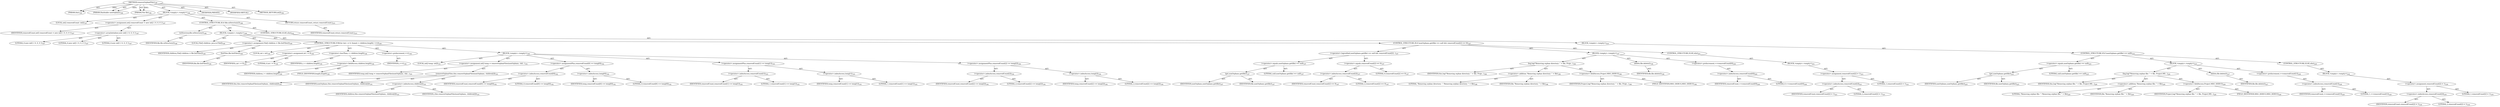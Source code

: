 digraph "removeOrphanFiles" {  
"111669149700" [label = <(METHOD,removeOrphanFiles)<SUB>186</SUB>> ]
"115964116996" [label = <(PARAM,this)<SUB>186</SUB>> ]
"115964117003" [label = <(PARAM,Hashtable nonOrphans)<SUB>186</SUB>> ]
"115964117004" [label = <(PARAM,File file)<SUB>186</SUB>> ]
"25769803784" [label = <(BLOCK,&lt;empty&gt;,&lt;empty&gt;)<SUB>186</SUB>> ]
"94489280519" [label = <(LOCAL,int[] removedCount: int[])<SUB>187</SUB>> ]
"30064771153" [label = <(&lt;operator&gt;.assignment,int[] removedCount = new int[] { 0, 0, 0 })<SUB>187</SUB>> ]
"68719476809" [label = <(IDENTIFIER,removedCount,int[] removedCount = new int[] { 0, 0, 0 })<SUB>187</SUB>> ]
"30064771154" [label = <(&lt;operator&gt;.arrayInitializer,new int[] { 0, 0, 0 })<SUB>187</SUB>> ]
"90194313245" [label = <(LITERAL,0,new int[] { 0, 0, 0 })<SUB>187</SUB>> ]
"90194313246" [label = <(LITERAL,0,new int[] { 0, 0, 0 })<SUB>187</SUB>> ]
"90194313247" [label = <(LITERAL,0,new int[] { 0, 0, 0 })<SUB>187</SUB>> ]
"47244640260" [label = <(CONTROL_STRUCTURE,IF,if (file.isDirectory()))<SUB>188</SUB>> ]
"30064771155" [label = <(isDirectory,file.isDirectory())<SUB>188</SUB>> ]
"68719476810" [label = <(IDENTIFIER,file,file.isDirectory())<SUB>188</SUB>> ]
"25769803785" [label = <(BLOCK,&lt;empty&gt;,&lt;empty&gt;)<SUB>188</SUB>> ]
"94489280520" [label = <(LOCAL,File[] children: java.io.File[])<SUB>189</SUB>> ]
"30064771156" [label = <(&lt;operator&gt;.assignment,File[] children = file.listFiles())<SUB>189</SUB>> ]
"68719476811" [label = <(IDENTIFIER,children,File[] children = file.listFiles())<SUB>189</SUB>> ]
"30064771157" [label = <(listFiles,file.listFiles())<SUB>189</SUB>> ]
"68719476812" [label = <(IDENTIFIER,file,file.listFiles())<SUB>189</SUB>> ]
"47244640261" [label = <(CONTROL_STRUCTURE,FOR,for (int i = 0; Some(i &lt; children.length); ++i))<SUB>190</SUB>> ]
"94489280521" [label = <(LOCAL,int i: int)<SUB>190</SUB>> ]
"30064771158" [label = <(&lt;operator&gt;.assignment,int i = 0)<SUB>190</SUB>> ]
"68719476813" [label = <(IDENTIFIER,i,int i = 0)<SUB>190</SUB>> ]
"90194313248" [label = <(LITERAL,0,int i = 0)<SUB>190</SUB>> ]
"30064771159" [label = <(&lt;operator&gt;.lessThan,i &lt; children.length)<SUB>190</SUB>> ]
"68719476814" [label = <(IDENTIFIER,i,i &lt; children.length)<SUB>190</SUB>> ]
"30064771160" [label = <(&lt;operator&gt;.fieldAccess,children.length)<SUB>190</SUB>> ]
"68719476815" [label = <(IDENTIFIER,children,i &lt; children.length)<SUB>190</SUB>> ]
"55834574867" [label = <(FIELD_IDENTIFIER,length,length)<SUB>190</SUB>> ]
"30064771161" [label = <(&lt;operator&gt;.preIncrement,++i)<SUB>190</SUB>> ]
"68719476816" [label = <(IDENTIFIER,i,++i)<SUB>190</SUB>> ]
"25769803786" [label = <(BLOCK,&lt;empty&gt;,&lt;empty&gt;)<SUB>190</SUB>> ]
"94489280522" [label = <(LOCAL,int[] temp: int[])<SUB>191</SUB>> ]
"30064771162" [label = <(&lt;operator&gt;.assignment,int[] temp = removeOrphanFiles(nonOrphans, chil...)<SUB>191</SUB>> ]
"68719476817" [label = <(IDENTIFIER,temp,int[] temp = removeOrphanFiles(nonOrphans, chil...)<SUB>191</SUB>> ]
"30064771163" [label = <(removeOrphanFiles,this.removeOrphanFiles(nonOrphans, children[i]))<SUB>191</SUB>> ]
"68719476751" [label = <(IDENTIFIER,this,this.removeOrphanFiles(nonOrphans, children[i]))<SUB>191</SUB>> ]
"68719476818" [label = <(IDENTIFIER,nonOrphans,this.removeOrphanFiles(nonOrphans, children[i]))<SUB>191</SUB>> ]
"30064771164" [label = <(&lt;operator&gt;.indexAccess,children[i])<SUB>191</SUB>> ]
"68719476819" [label = <(IDENTIFIER,children,this.removeOrphanFiles(nonOrphans, children[i]))<SUB>191</SUB>> ]
"68719476820" [label = <(IDENTIFIER,i,this.removeOrphanFiles(nonOrphans, children[i]))<SUB>191</SUB>> ]
"30064771165" [label = <(&lt;operator&gt;.assignmentPlus,removedCount[0] += temp[0])<SUB>192</SUB>> ]
"30064771166" [label = <(&lt;operator&gt;.indexAccess,removedCount[0])<SUB>192</SUB>> ]
"68719476821" [label = <(IDENTIFIER,removedCount,removedCount[0] += temp[0])<SUB>192</SUB>> ]
"90194313249" [label = <(LITERAL,0,removedCount[0] += temp[0])<SUB>192</SUB>> ]
"30064771167" [label = <(&lt;operator&gt;.indexAccess,temp[0])<SUB>192</SUB>> ]
"68719476822" [label = <(IDENTIFIER,temp,removedCount[0] += temp[0])<SUB>192</SUB>> ]
"90194313250" [label = <(LITERAL,0,removedCount[0] += temp[0])<SUB>192</SUB>> ]
"30064771168" [label = <(&lt;operator&gt;.assignmentPlus,removedCount[1] += temp[1])<SUB>193</SUB>> ]
"30064771169" [label = <(&lt;operator&gt;.indexAccess,removedCount[1])<SUB>193</SUB>> ]
"68719476823" [label = <(IDENTIFIER,removedCount,removedCount[1] += temp[1])<SUB>193</SUB>> ]
"90194313251" [label = <(LITERAL,1,removedCount[1] += temp[1])<SUB>193</SUB>> ]
"30064771170" [label = <(&lt;operator&gt;.indexAccess,temp[1])<SUB>193</SUB>> ]
"68719476824" [label = <(IDENTIFIER,temp,removedCount[1] += temp[1])<SUB>193</SUB>> ]
"90194313252" [label = <(LITERAL,1,removedCount[1] += temp[1])<SUB>193</SUB>> ]
"30064771171" [label = <(&lt;operator&gt;.assignmentPlus,removedCount[2] += temp[2])<SUB>194</SUB>> ]
"30064771172" [label = <(&lt;operator&gt;.indexAccess,removedCount[2])<SUB>194</SUB>> ]
"68719476825" [label = <(IDENTIFIER,removedCount,removedCount[2] += temp[2])<SUB>194</SUB>> ]
"90194313253" [label = <(LITERAL,2,removedCount[2] += temp[2])<SUB>194</SUB>> ]
"30064771173" [label = <(&lt;operator&gt;.indexAccess,temp[2])<SUB>194</SUB>> ]
"68719476826" [label = <(IDENTIFIER,temp,removedCount[2] += temp[2])<SUB>194</SUB>> ]
"90194313254" [label = <(LITERAL,2,removedCount[2] += temp[2])<SUB>194</SUB>> ]
"47244640262" [label = <(CONTROL_STRUCTURE,IF,if (nonOrphans.get(file) == null &amp;&amp; removedCount[2] == 0))<SUB>197</SUB>> ]
"30064771174" [label = <(&lt;operator&gt;.logicalAnd,nonOrphans.get(file) == null &amp;&amp; removedCount[2]...)<SUB>197</SUB>> ]
"30064771175" [label = <(&lt;operator&gt;.equals,nonOrphans.get(file) == null)<SUB>197</SUB>> ]
"30064771176" [label = <(get,nonOrphans.get(file))<SUB>197</SUB>> ]
"68719476827" [label = <(IDENTIFIER,nonOrphans,nonOrphans.get(file))<SUB>197</SUB>> ]
"68719476828" [label = <(IDENTIFIER,file,nonOrphans.get(file))<SUB>197</SUB>> ]
"90194313255" [label = <(LITERAL,null,nonOrphans.get(file) == null)<SUB>197</SUB>> ]
"30064771177" [label = <(&lt;operator&gt;.equals,removedCount[2] == 0)<SUB>197</SUB>> ]
"30064771178" [label = <(&lt;operator&gt;.indexAccess,removedCount[2])<SUB>197</SUB>> ]
"68719476829" [label = <(IDENTIFIER,removedCount,removedCount[2] == 0)<SUB>197</SUB>> ]
"90194313256" [label = <(LITERAL,2,removedCount[2] == 0)<SUB>197</SUB>> ]
"90194313257" [label = <(LITERAL,0,removedCount[2] == 0)<SUB>197</SUB>> ]
"25769803787" [label = <(BLOCK,&lt;empty&gt;,&lt;empty&gt;)<SUB>197</SUB>> ]
"30064771179" [label = <(log,log(&quot;Removing orphan directory: &quot; + file, Proje...)<SUB>198</SUB>> ]
"68719476752" [label = <(IDENTIFIER,this,log(&quot;Removing orphan directory: &quot; + file, Proje...)<SUB>198</SUB>> ]
"30064771180" [label = <(&lt;operator&gt;.addition,&quot;Removing orphan directory: &quot; + file)<SUB>198</SUB>> ]
"90194313258" [label = <(LITERAL,&quot;Removing orphan directory: &quot;,&quot;Removing orphan directory: &quot; + file)<SUB>198</SUB>> ]
"68719476830" [label = <(IDENTIFIER,file,&quot;Removing orphan directory: &quot; + file)<SUB>198</SUB>> ]
"30064771181" [label = <(&lt;operator&gt;.fieldAccess,Project.MSG_DEBUG)<SUB>198</SUB>> ]
"68719476831" [label = <(IDENTIFIER,Project,log(&quot;Removing orphan directory: &quot; + file, Proje...)<SUB>198</SUB>> ]
"55834574868" [label = <(FIELD_IDENTIFIER,MSG_DEBUG,MSG_DEBUG)<SUB>198</SUB>> ]
"30064771182" [label = <(delete,file.delete())<SUB>199</SUB>> ]
"68719476832" [label = <(IDENTIFIER,file,file.delete())<SUB>199</SUB>> ]
"30064771183" [label = <(&lt;operator&gt;.preIncrement,++removedCount[0])<SUB>200</SUB>> ]
"30064771184" [label = <(&lt;operator&gt;.indexAccess,removedCount[0])<SUB>200</SUB>> ]
"68719476833" [label = <(IDENTIFIER,removedCount,++removedCount[0])<SUB>200</SUB>> ]
"90194313259" [label = <(LITERAL,0,++removedCount[0])<SUB>200</SUB>> ]
"47244640263" [label = <(CONTROL_STRUCTURE,ELSE,else)<SUB>201</SUB>> ]
"25769803788" [label = <(BLOCK,&lt;empty&gt;,&lt;empty&gt;)<SUB>201</SUB>> ]
"30064771185" [label = <(&lt;operator&gt;.assignment,removedCount[2] = 1)<SUB>221</SUB>> ]
"30064771186" [label = <(&lt;operator&gt;.indexAccess,removedCount[2])<SUB>221</SUB>> ]
"68719476834" [label = <(IDENTIFIER,removedCount,removedCount[2] = 1)<SUB>221</SUB>> ]
"90194313260" [label = <(LITERAL,2,removedCount[2] = 1)<SUB>221</SUB>> ]
"90194313261" [label = <(LITERAL,1,removedCount[2] = 1)<SUB>221</SUB>> ]
"47244640264" [label = <(CONTROL_STRUCTURE,ELSE,else)<SUB>224</SUB>> ]
"25769803789" [label = <(BLOCK,&lt;empty&gt;,&lt;empty&gt;)<SUB>224</SUB>> ]
"47244640265" [label = <(CONTROL_STRUCTURE,IF,if (nonOrphans.get(file) == null))<SUB>225</SUB>> ]
"30064771187" [label = <(&lt;operator&gt;.equals,nonOrphans.get(file) == null)<SUB>225</SUB>> ]
"30064771188" [label = <(get,nonOrphans.get(file))<SUB>225</SUB>> ]
"68719476835" [label = <(IDENTIFIER,nonOrphans,nonOrphans.get(file))<SUB>225</SUB>> ]
"68719476836" [label = <(IDENTIFIER,file,nonOrphans.get(file))<SUB>225</SUB>> ]
"90194313262" [label = <(LITERAL,null,nonOrphans.get(file) == null)<SUB>225</SUB>> ]
"25769803790" [label = <(BLOCK,&lt;empty&gt;,&lt;empty&gt;)<SUB>225</SUB>> ]
"30064771189" [label = <(log,log(&quot;Removing orphan file: &quot; + file, Project.MS...)<SUB>226</SUB>> ]
"68719476753" [label = <(IDENTIFIER,this,log(&quot;Removing orphan file: &quot; + file, Project.MS...)<SUB>226</SUB>> ]
"30064771190" [label = <(&lt;operator&gt;.addition,&quot;Removing orphan file: &quot; + file)<SUB>226</SUB>> ]
"90194313263" [label = <(LITERAL,&quot;Removing orphan file: &quot;,&quot;Removing orphan file: &quot; + file)<SUB>226</SUB>> ]
"68719476837" [label = <(IDENTIFIER,file,&quot;Removing orphan file: &quot; + file)<SUB>226</SUB>> ]
"30064771191" [label = <(&lt;operator&gt;.fieldAccess,Project.MSG_DEBUG)<SUB>226</SUB>> ]
"68719476838" [label = <(IDENTIFIER,Project,log(&quot;Removing orphan file: &quot; + file, Project.MS...)<SUB>226</SUB>> ]
"55834574869" [label = <(FIELD_IDENTIFIER,MSG_DEBUG,MSG_DEBUG)<SUB>226</SUB>> ]
"30064771192" [label = <(delete,file.delete())<SUB>227</SUB>> ]
"68719476839" [label = <(IDENTIFIER,file,file.delete())<SUB>227</SUB>> ]
"30064771193" [label = <(&lt;operator&gt;.preIncrement,++removedCount[1])<SUB>228</SUB>> ]
"30064771194" [label = <(&lt;operator&gt;.indexAccess,removedCount[1])<SUB>228</SUB>> ]
"68719476840" [label = <(IDENTIFIER,removedCount,++removedCount[1])<SUB>228</SUB>> ]
"90194313264" [label = <(LITERAL,1,++removedCount[1])<SUB>228</SUB>> ]
"47244640266" [label = <(CONTROL_STRUCTURE,ELSE,else)<SUB>229</SUB>> ]
"25769803791" [label = <(BLOCK,&lt;empty&gt;,&lt;empty&gt;)<SUB>229</SUB>> ]
"30064771195" [label = <(&lt;operator&gt;.assignment,removedCount[2] = 1)<SUB>230</SUB>> ]
"30064771196" [label = <(&lt;operator&gt;.indexAccess,removedCount[2])<SUB>230</SUB>> ]
"68719476841" [label = <(IDENTIFIER,removedCount,removedCount[2] = 1)<SUB>230</SUB>> ]
"90194313265" [label = <(LITERAL,2,removedCount[2] = 1)<SUB>230</SUB>> ]
"90194313266" [label = <(LITERAL,1,removedCount[2] = 1)<SUB>230</SUB>> ]
"146028888065" [label = <(RETURN,return removedCount;,return removedCount;)<SUB>233</SUB>> ]
"68719476842" [label = <(IDENTIFIER,removedCount,return removedCount;)<SUB>233</SUB>> ]
"133143986185" [label = <(MODIFIER,PRIVATE)> ]
"133143986186" [label = <(MODIFIER,VIRTUAL)> ]
"128849018884" [label = <(METHOD_RETURN,int[])<SUB>186</SUB>> ]
  "111669149700" -> "115964116996"  [ label = "AST: "] 
  "111669149700" -> "115964117003"  [ label = "AST: "] 
  "111669149700" -> "115964117004"  [ label = "AST: "] 
  "111669149700" -> "25769803784"  [ label = "AST: "] 
  "111669149700" -> "133143986185"  [ label = "AST: "] 
  "111669149700" -> "133143986186"  [ label = "AST: "] 
  "111669149700" -> "128849018884"  [ label = "AST: "] 
  "25769803784" -> "94489280519"  [ label = "AST: "] 
  "25769803784" -> "30064771153"  [ label = "AST: "] 
  "25769803784" -> "47244640260"  [ label = "AST: "] 
  "25769803784" -> "146028888065"  [ label = "AST: "] 
  "30064771153" -> "68719476809"  [ label = "AST: "] 
  "30064771153" -> "30064771154"  [ label = "AST: "] 
  "30064771154" -> "90194313245"  [ label = "AST: "] 
  "30064771154" -> "90194313246"  [ label = "AST: "] 
  "30064771154" -> "90194313247"  [ label = "AST: "] 
  "47244640260" -> "30064771155"  [ label = "AST: "] 
  "47244640260" -> "25769803785"  [ label = "AST: "] 
  "47244640260" -> "47244640264"  [ label = "AST: "] 
  "30064771155" -> "68719476810"  [ label = "AST: "] 
  "25769803785" -> "94489280520"  [ label = "AST: "] 
  "25769803785" -> "30064771156"  [ label = "AST: "] 
  "25769803785" -> "47244640261"  [ label = "AST: "] 
  "25769803785" -> "47244640262"  [ label = "AST: "] 
  "30064771156" -> "68719476811"  [ label = "AST: "] 
  "30064771156" -> "30064771157"  [ label = "AST: "] 
  "30064771157" -> "68719476812"  [ label = "AST: "] 
  "47244640261" -> "94489280521"  [ label = "AST: "] 
  "47244640261" -> "30064771158"  [ label = "AST: "] 
  "47244640261" -> "30064771159"  [ label = "AST: "] 
  "47244640261" -> "30064771161"  [ label = "AST: "] 
  "47244640261" -> "25769803786"  [ label = "AST: "] 
  "30064771158" -> "68719476813"  [ label = "AST: "] 
  "30064771158" -> "90194313248"  [ label = "AST: "] 
  "30064771159" -> "68719476814"  [ label = "AST: "] 
  "30064771159" -> "30064771160"  [ label = "AST: "] 
  "30064771160" -> "68719476815"  [ label = "AST: "] 
  "30064771160" -> "55834574867"  [ label = "AST: "] 
  "30064771161" -> "68719476816"  [ label = "AST: "] 
  "25769803786" -> "94489280522"  [ label = "AST: "] 
  "25769803786" -> "30064771162"  [ label = "AST: "] 
  "25769803786" -> "30064771165"  [ label = "AST: "] 
  "25769803786" -> "30064771168"  [ label = "AST: "] 
  "25769803786" -> "30064771171"  [ label = "AST: "] 
  "30064771162" -> "68719476817"  [ label = "AST: "] 
  "30064771162" -> "30064771163"  [ label = "AST: "] 
  "30064771163" -> "68719476751"  [ label = "AST: "] 
  "30064771163" -> "68719476818"  [ label = "AST: "] 
  "30064771163" -> "30064771164"  [ label = "AST: "] 
  "30064771164" -> "68719476819"  [ label = "AST: "] 
  "30064771164" -> "68719476820"  [ label = "AST: "] 
  "30064771165" -> "30064771166"  [ label = "AST: "] 
  "30064771165" -> "30064771167"  [ label = "AST: "] 
  "30064771166" -> "68719476821"  [ label = "AST: "] 
  "30064771166" -> "90194313249"  [ label = "AST: "] 
  "30064771167" -> "68719476822"  [ label = "AST: "] 
  "30064771167" -> "90194313250"  [ label = "AST: "] 
  "30064771168" -> "30064771169"  [ label = "AST: "] 
  "30064771168" -> "30064771170"  [ label = "AST: "] 
  "30064771169" -> "68719476823"  [ label = "AST: "] 
  "30064771169" -> "90194313251"  [ label = "AST: "] 
  "30064771170" -> "68719476824"  [ label = "AST: "] 
  "30064771170" -> "90194313252"  [ label = "AST: "] 
  "30064771171" -> "30064771172"  [ label = "AST: "] 
  "30064771171" -> "30064771173"  [ label = "AST: "] 
  "30064771172" -> "68719476825"  [ label = "AST: "] 
  "30064771172" -> "90194313253"  [ label = "AST: "] 
  "30064771173" -> "68719476826"  [ label = "AST: "] 
  "30064771173" -> "90194313254"  [ label = "AST: "] 
  "47244640262" -> "30064771174"  [ label = "AST: "] 
  "47244640262" -> "25769803787"  [ label = "AST: "] 
  "47244640262" -> "47244640263"  [ label = "AST: "] 
  "30064771174" -> "30064771175"  [ label = "AST: "] 
  "30064771174" -> "30064771177"  [ label = "AST: "] 
  "30064771175" -> "30064771176"  [ label = "AST: "] 
  "30064771175" -> "90194313255"  [ label = "AST: "] 
  "30064771176" -> "68719476827"  [ label = "AST: "] 
  "30064771176" -> "68719476828"  [ label = "AST: "] 
  "30064771177" -> "30064771178"  [ label = "AST: "] 
  "30064771177" -> "90194313257"  [ label = "AST: "] 
  "30064771178" -> "68719476829"  [ label = "AST: "] 
  "30064771178" -> "90194313256"  [ label = "AST: "] 
  "25769803787" -> "30064771179"  [ label = "AST: "] 
  "25769803787" -> "30064771182"  [ label = "AST: "] 
  "25769803787" -> "30064771183"  [ label = "AST: "] 
  "30064771179" -> "68719476752"  [ label = "AST: "] 
  "30064771179" -> "30064771180"  [ label = "AST: "] 
  "30064771179" -> "30064771181"  [ label = "AST: "] 
  "30064771180" -> "90194313258"  [ label = "AST: "] 
  "30064771180" -> "68719476830"  [ label = "AST: "] 
  "30064771181" -> "68719476831"  [ label = "AST: "] 
  "30064771181" -> "55834574868"  [ label = "AST: "] 
  "30064771182" -> "68719476832"  [ label = "AST: "] 
  "30064771183" -> "30064771184"  [ label = "AST: "] 
  "30064771184" -> "68719476833"  [ label = "AST: "] 
  "30064771184" -> "90194313259"  [ label = "AST: "] 
  "47244640263" -> "25769803788"  [ label = "AST: "] 
  "25769803788" -> "30064771185"  [ label = "AST: "] 
  "30064771185" -> "30064771186"  [ label = "AST: "] 
  "30064771185" -> "90194313261"  [ label = "AST: "] 
  "30064771186" -> "68719476834"  [ label = "AST: "] 
  "30064771186" -> "90194313260"  [ label = "AST: "] 
  "47244640264" -> "25769803789"  [ label = "AST: "] 
  "25769803789" -> "47244640265"  [ label = "AST: "] 
  "47244640265" -> "30064771187"  [ label = "AST: "] 
  "47244640265" -> "25769803790"  [ label = "AST: "] 
  "47244640265" -> "47244640266"  [ label = "AST: "] 
  "30064771187" -> "30064771188"  [ label = "AST: "] 
  "30064771187" -> "90194313262"  [ label = "AST: "] 
  "30064771188" -> "68719476835"  [ label = "AST: "] 
  "30064771188" -> "68719476836"  [ label = "AST: "] 
  "25769803790" -> "30064771189"  [ label = "AST: "] 
  "25769803790" -> "30064771192"  [ label = "AST: "] 
  "25769803790" -> "30064771193"  [ label = "AST: "] 
  "30064771189" -> "68719476753"  [ label = "AST: "] 
  "30064771189" -> "30064771190"  [ label = "AST: "] 
  "30064771189" -> "30064771191"  [ label = "AST: "] 
  "30064771190" -> "90194313263"  [ label = "AST: "] 
  "30064771190" -> "68719476837"  [ label = "AST: "] 
  "30064771191" -> "68719476838"  [ label = "AST: "] 
  "30064771191" -> "55834574869"  [ label = "AST: "] 
  "30064771192" -> "68719476839"  [ label = "AST: "] 
  "30064771193" -> "30064771194"  [ label = "AST: "] 
  "30064771194" -> "68719476840"  [ label = "AST: "] 
  "30064771194" -> "90194313264"  [ label = "AST: "] 
  "47244640266" -> "25769803791"  [ label = "AST: "] 
  "25769803791" -> "30064771195"  [ label = "AST: "] 
  "30064771195" -> "30064771196"  [ label = "AST: "] 
  "30064771195" -> "90194313266"  [ label = "AST: "] 
  "30064771196" -> "68719476841"  [ label = "AST: "] 
  "30064771196" -> "90194313265"  [ label = "AST: "] 
  "146028888065" -> "68719476842"  [ label = "AST: "] 
  "111669149700" -> "115964116996"  [ label = "DDG: "] 
  "111669149700" -> "115964117003"  [ label = "DDG: "] 
  "111669149700" -> "115964117004"  [ label = "DDG: "] 
}
